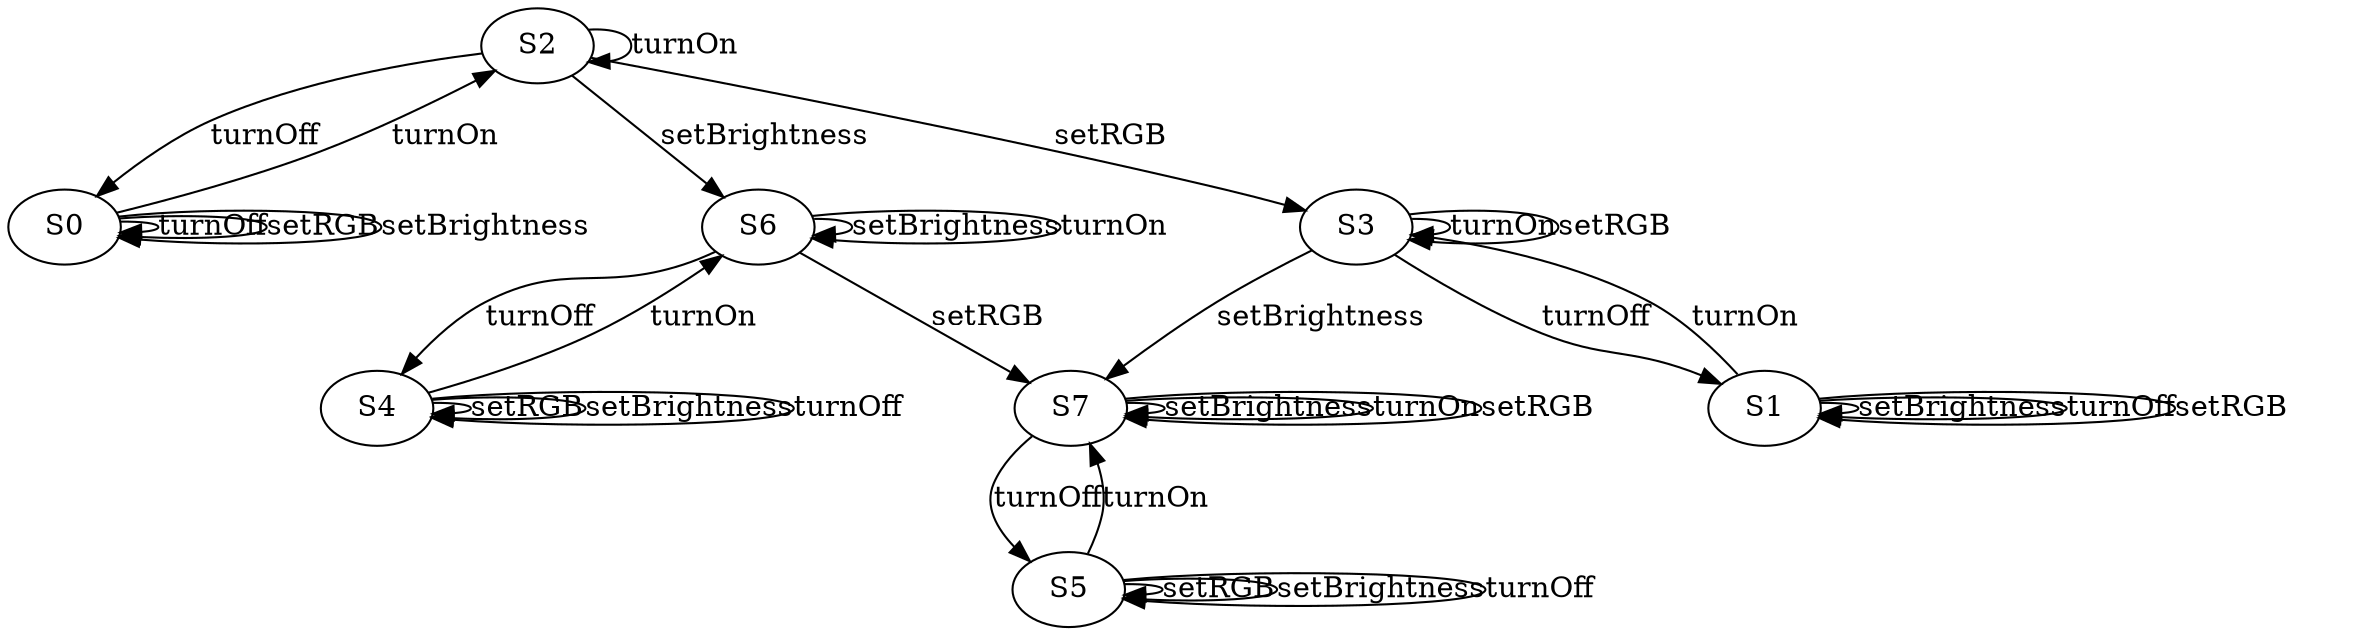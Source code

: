 digraph g {

	S6 -> S7 [label="setRGB"];
	S0 -> S0 [label="turnOff"];
	S6 -> S4 [label="turnOff"];
	S1 -> S1 [label="setBrightness"];
	S1 -> S1 [label="turnOff"];
	S4 -> S6 [label="turnOn"];
	S7 -> S5 [label="turnOff"];
	S2 -> S0 [label="turnOff"];
	S5 -> S7 [label="turnOn"];
	S5 -> S5 [label="setRGB"];
	S7 -> S7 [label="setBrightness"];
	S3 -> S7 [label="setBrightness"];
	S0 -> S2 [label="turnOn"];
	S5 -> S5 [label="setBrightness"];
	S3 -> S3 [label="turnOn"];
	S3 -> S3 [label="setRGB"];
	S5 -> S5 [label="turnOff"];
	S0 -> S0 [label="setRGB"];
	S1 -> S1 [label="setRGB"];
	S0 -> S0 [label="setBrightness"];
	S6 -> S6 [label="setBrightness"];
	S2 -> S3 [label="setRGB"];
	S3 -> S1 [label="turnOff"];
	S2 -> S6 [label="setBrightness"];
	S4 -> S4 [label="setRGB"];
	S6 -> S6 [label="turnOn"];
	S4 -> S4 [label="setBrightness"];
	S4 -> S4 [label="turnOff"];
	S7 -> S7 [label="turnOn"];
	S2 -> S2 [label="turnOn"];
	S7 -> S7 [label="setRGB"];
	S1 -> S3 [label="turnOn"];

}
